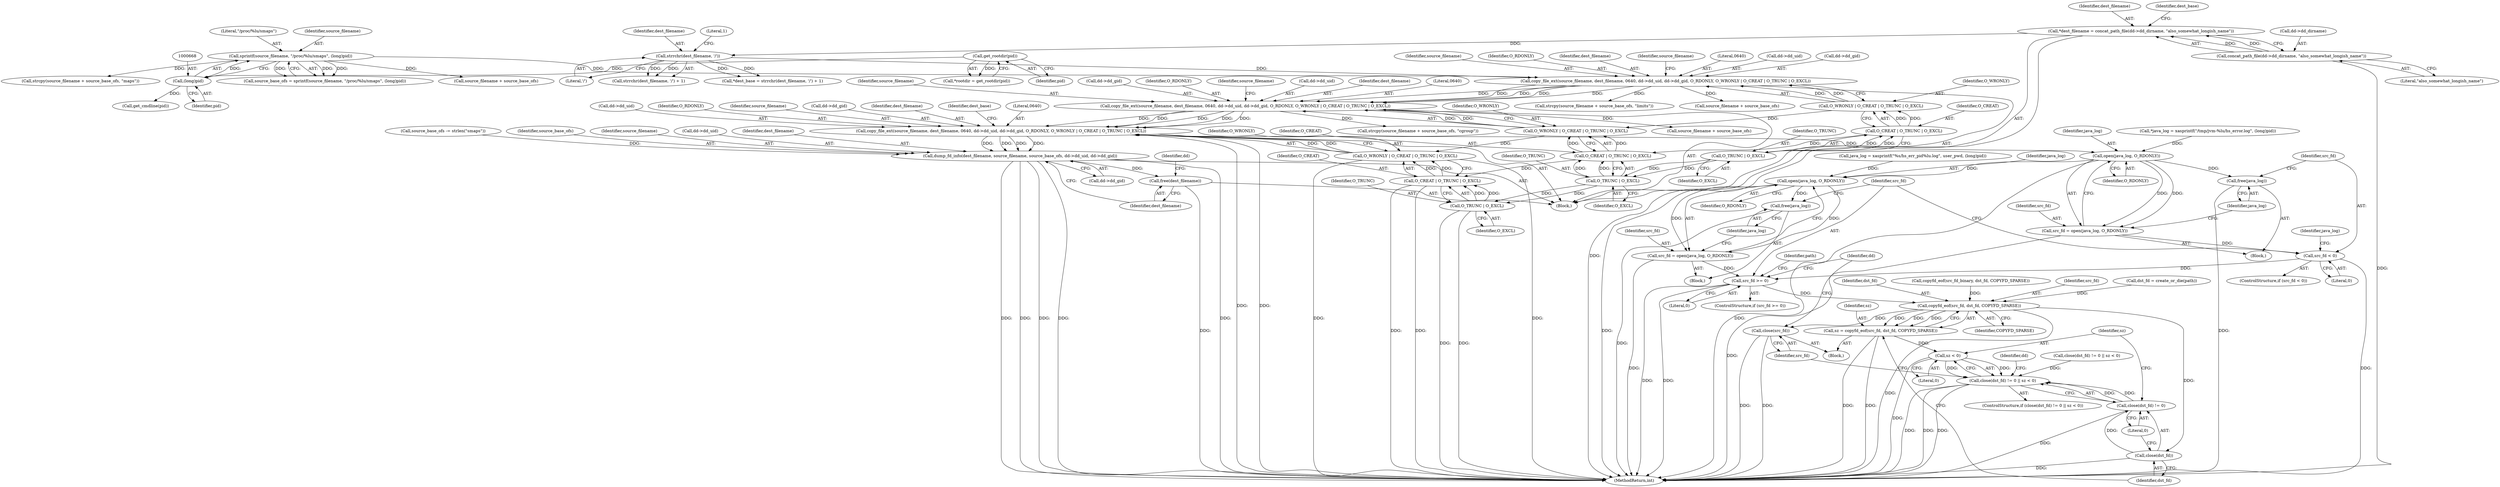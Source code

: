 digraph "0_abrt_8939398b82006ba1fec4ed491339fc075f43fc7c_1@API" {
"1000750" [label="(Call,copy_file_ext(source_filename, dest_filename, 0640, dd->dd_uid, dd->dd_gid, O_RDONLY, O_WRONLY | O_CREAT | O_TRUNC | O_EXCL))"];
"1000724" [label="(Call,copy_file_ext(source_filename, dest_filename, 0640, dd->dd_uid, dd->dd_gid, O_RDONLY, O_WRONLY | O_CREAT | O_TRUNC | O_EXCL))"];
"1000698" [label="(Call,copy_file_ext(source_filename, dest_filename, 0640, dd->dd_uid, dd->dd_gid, O_RDONLY, O_WRONLY | O_CREAT | O_TRUNC | O_EXCL))"];
"1000664" [label="(Call,sprintf(source_filename, \"/proc/%lu/smaps\", (long)pid))"];
"1000667" [label="(Call,(long)pid)"];
"1000654" [label="(Call,get_rootdir(pid))"];
"1000686" [label="(Call,strrchr(dest_filename, '/'))"];
"1000675" [label="(Call,*dest_filename = concat_path_file(dd->dd_dirname, \"also_somewhat_longish_name\"))"];
"1000677" [label="(Call,concat_path_file(dd->dd_dirname, \"also_somewhat_longish_name\"))"];
"1000709" [label="(Call,O_WRONLY | O_CREAT | O_TRUNC | O_EXCL)"];
"1000711" [label="(Call,O_CREAT | O_TRUNC | O_EXCL)"];
"1000713" [label="(Call,O_TRUNC | O_EXCL)"];
"1000735" [label="(Call,O_WRONLY | O_CREAT | O_TRUNC | O_EXCL)"];
"1000737" [label="(Call,O_CREAT | O_TRUNC | O_EXCL)"];
"1000739" [label="(Call,O_TRUNC | O_EXCL)"];
"1000761" [label="(Call,O_WRONLY | O_CREAT | O_TRUNC | O_EXCL)"];
"1000763" [label="(Call,O_CREAT | O_TRUNC | O_EXCL)"];
"1000765" [label="(Call,O_TRUNC | O_EXCL)"];
"1000771" [label="(Call,dump_fd_info(dest_filename, source_filename, source_base_ofs, dd->dd_uid, dd->dd_gid))"];
"1000781" [label="(Call,free(dest_filename))"];
"1000999" [label="(Call,open(java_log, O_RDONLY))"];
"1000997" [label="(Call,src_fd = open(java_log, O_RDONLY))"];
"1001005" [label="(Call,src_fd < 0)"];
"1001025" [label="(Call,src_fd >= 0)"];
"1001042" [label="(Call,copyfd_eof(src_fd, dst_fd, COPYFD_SPARSE))"];
"1001040" [label="(Call,sz = copyfd_eof(src_fd, dst_fd, COPYFD_SPARSE))"];
"1001052" [label="(Call,sz < 0)"];
"1001047" [label="(Call,close(dst_fd) != 0 || sz < 0)"];
"1001049" [label="(Call,close(dst_fd))"];
"1001048" [label="(Call,close(dst_fd) != 0)"];
"1001061" [label="(Call,close(src_fd))"];
"1001002" [label="(Call,free(java_log))"];
"1001019" [label="(Call,open(java_log, O_RDONLY))"];
"1001017" [label="(Call,src_fd = open(java_log, O_RDONLY))"];
"1001022" [label="(Call,free(java_log))"];
"1001051" [label="(Literal,0)"];
"1001228" [label="(MethodReturn,int)"];
"1001007" [label="(Literal,0)"];
"1000765" [label="(Call,O_TRUNC | O_EXCL)"];
"1000683" [label="(Call,*dest_base = strrchr(dest_filename, '/') + 1)"];
"1000650" [label="(Block,)"];
"1001024" [label="(ControlStructure,if (src_fd >= 0))"];
"1001028" [label="(Block,)"];
"1001026" [label="(Identifier,src_fd)"];
"1001018" [label="(Identifier,src_fd)"];
"1001053" [label="(Identifier,sz)"];
"1001049" [label="(Call,close(dst_fd))"];
"1000750" [label="(Call,copy_file_ext(source_filename, dest_filename, 0640, dd->dd_uid, dd->dd_gid, O_RDONLY, O_WRONLY | O_CREAT | O_TRUNC | O_EXCL))"];
"1001009" [label="(Call,java_log = xasprintf(\"%s/hs_err_pid%lu.log\", user_pwd, (long)pid))"];
"1000757" [label="(Call,dd->dd_gid)"];
"1001008" [label="(Block,)"];
"1000740" [label="(Identifier,O_TRUNC)"];
"1000726" [label="(Identifier,dest_filename)"];
"1001005" [label="(Call,src_fd < 0)"];
"1000699" [label="(Identifier,source_filename)"];
"1001025" [label="(Call,src_fd >= 0)"];
"1000752" [label="(Identifier,dest_filename)"];
"1000742" [label="(Call,strcpy(source_filename + source_base_ofs, \"cgroup\"))"];
"1000708" [label="(Identifier,O_RDONLY)"];
"1001002" [label="(Call,free(java_log))"];
"1001017" [label="(Call,src_fd = open(java_log, O_RDONLY))"];
"1000739" [label="(Call,O_TRUNC | O_EXCL)"];
"1001027" [label="(Literal,0)"];
"1001041" [label="(Identifier,sz)"];
"1000998" [label="(Identifier,src_fd)"];
"1000678" [label="(Call,dd->dd_dirname)"];
"1000686" [label="(Call,strrchr(dest_filename, '/'))"];
"1000772" [label="(Identifier,dest_filename)"];
"1001050" [label="(Identifier,dst_fd)"];
"1001042" [label="(Call,copyfd_eof(src_fd, dst_fd, COPYFD_SPARSE))"];
"1001020" [label="(Identifier,java_log)"];
"1001023" [label="(Identifier,java_log)"];
"1000666" [label="(Literal,\"/proc/%lu/smaps\")"];
"1000710" [label="(Identifier,O_WRONLY)"];
"1000655" [label="(Identifier,pid)"];
"1001044" [label="(Identifier,dst_fd)"];
"1001001" [label="(Identifier,O_RDONLY)"];
"1000691" [label="(Call,source_filename + source_base_ofs)"];
"1000762" [label="(Identifier,O_WRONLY)"];
"1001000" [label="(Identifier,java_log)"];
"1001064" [label="(Identifier,dd)"];
"1000754" [label="(Call,dd->dd_uid)"];
"1000676" [label="(Identifier,dest_filename)"];
"1001031" [label="(Identifier,path)"];
"1000688" [label="(Literal,'/')"];
"1000899" [label="(Call,close(dst_fd) != 0 || sz < 0)"];
"1001004" [label="(ControlStructure,if (src_fd < 0))"];
"1001048" [label="(Call,close(dst_fd) != 0)"];
"1000690" [label="(Call,strcpy(source_filename + source_base_ofs, \"maps\"))"];
"1000667" [label="(Call,(long)pid)"];
"1000670" [label="(Call,source_base_ofs -= strlen(\"smaps\"))"];
"1000652" [label="(Call,*rootdir = get_rootdir(pid))"];
"1000761" [label="(Call,O_WRONLY | O_CREAT | O_TRUNC | O_EXCL)"];
"1000711" [label="(Call,O_CREAT | O_TRUNC | O_EXCL)"];
"1000700" [label="(Identifier,dest_filename)"];
"1000662" [label="(Call,source_base_ofs = sprintf(source_filename, \"/proc/%lu/smaps\", (long)pid))"];
"1001045" [label="(Identifier,COPYFD_SPARSE)"];
"1000727" [label="(Literal,0640)"];
"1001047" [label="(Call,close(dst_fd) != 0 || sz < 0)"];
"1000664" [label="(Call,sprintf(source_filename, \"/proc/%lu/smaps\", (long)pid))"];
"1000718" [label="(Identifier,source_filename)"];
"1000889" [label="(Call,copyfd_eof(src_fd_binary, dst_fd, COPYFD_SPARSE))"];
"1000689" [label="(Literal,1)"];
"1000714" [label="(Identifier,O_TRUNC)"];
"1001019" [label="(Call,open(java_log, O_RDONLY))"];
"1001062" [label="(Identifier,src_fd)"];
"1000669" [label="(Identifier,pid)"];
"1000741" [label="(Identifier,O_EXCL)"];
"1000769" [label="(Identifier,dest_base)"];
"1000771" [label="(Call,dump_fd_info(dest_filename, source_filename, source_base_ofs, dd->dd_uid, dd->dd_gid))"];
"1000685" [label="(Call,strrchr(dest_filename, '/') + 1)"];
"1000735" [label="(Call,O_WRONLY | O_CREAT | O_TRUNC | O_EXCL)"];
"1000753" [label="(Literal,0640)"];
"1000712" [label="(Identifier,O_CREAT)"];
"1000774" [label="(Identifier,source_base_ofs)"];
"1000989" [label="(Call,*java_log = xasprintf(\"/tmp/jvm-%lu/hs_error.log\", (long)pid))"];
"1000766" [label="(Identifier,O_TRUNC)"];
"1001061" [label="(Call,close(src_fd))"];
"1001057" [label="(Identifier,dd)"];
"1000767" [label="(Identifier,O_EXCL)"];
"1000782" [label="(Identifier,dest_filename)"];
"1000715" [label="(Identifier,O_EXCL)"];
"1001010" [label="(Identifier,java_log)"];
"1000675" [label="(Call,*dest_filename = concat_path_file(dd->dd_dirname, \"also_somewhat_longish_name\"))"];
"1001022" [label="(Call,free(java_log))"];
"1001043" [label="(Identifier,src_fd)"];
"1000738" [label="(Identifier,O_CREAT)"];
"1000764" [label="(Identifier,O_CREAT)"];
"1000698" [label="(Call,copy_file_ext(source_filename, dest_filename, 0640, dd->dd_uid, dd->dd_gid, O_RDONLY, O_WRONLY | O_CREAT | O_TRUNC | O_EXCL))"];
"1000665" [label="(Identifier,source_filename)"];
"1000725" [label="(Identifier,source_filename)"];
"1001040" [label="(Call,sz = copyfd_eof(src_fd, dst_fd, COPYFD_SPARSE))"];
"1000713" [label="(Call,O_TRUNC | O_EXCL)"];
"1000677" [label="(Call,concat_path_file(dd->dd_dirname, \"also_somewhat_longish_name\"))"];
"1001054" [label="(Literal,0)"];
"1000654" [label="(Call,get_rootdir(pid))"];
"1000841" [label="(Call,get_cmdline(pid))"];
"1000763" [label="(Call,O_CREAT | O_TRUNC | O_EXCL)"];
"1000781" [label="(Call,free(dest_filename))"];
"1000743" [label="(Call,source_filename + source_base_ofs)"];
"1000701" [label="(Literal,0640)"];
"1000717" [label="(Call,source_filename + source_base_ofs)"];
"1000681" [label="(Literal,\"also_somewhat_longish_name\")"];
"1001046" [label="(ControlStructure,if (close(dst_fd) != 0 || sz < 0))"];
"1000716" [label="(Call,strcpy(source_filename + source_base_ofs, \"limits\"))"];
"1000684" [label="(Identifier,dest_base)"];
"1000760" [label="(Identifier,O_RDONLY)"];
"1000773" [label="(Identifier,source_filename)"];
"1001006" [label="(Identifier,src_fd)"];
"1000734" [label="(Identifier,O_RDONLY)"];
"1000784" [label="(Identifier,dd)"];
"1000702" [label="(Call,dd->dd_uid)"];
"1000737" [label="(Call,O_CREAT | O_TRUNC | O_EXCL)"];
"1000731" [label="(Call,dd->dd_gid)"];
"1000744" [label="(Identifier,source_filename)"];
"1000736" [label="(Identifier,O_WRONLY)"];
"1000778" [label="(Call,dd->dd_gid)"];
"1001052" [label="(Call,sz < 0)"];
"1001035" [label="(Call,dst_fd = create_or_die(path))"];
"1000724" [label="(Call,copy_file_ext(source_filename, dest_filename, 0640, dd->dd_uid, dd->dd_gid, O_RDONLY, O_WRONLY | O_CREAT | O_TRUNC | O_EXCL))"];
"1000999" [label="(Call,open(java_log, O_RDONLY))"];
"1000751" [label="(Identifier,source_filename)"];
"1000775" [label="(Call,dd->dd_uid)"];
"1000705" [label="(Call,dd->dd_gid)"];
"1000709" [label="(Call,O_WRONLY | O_CREAT | O_TRUNC | O_EXCL)"];
"1000728" [label="(Call,dd->dd_uid)"];
"1000997" [label="(Call,src_fd = open(java_log, O_RDONLY))"];
"1001003" [label="(Identifier,java_log)"];
"1001021" [label="(Identifier,O_RDONLY)"];
"1000687" [label="(Identifier,dest_filename)"];
"1000987" [label="(Block,)"];
"1000750" -> "1000650"  [label="AST: "];
"1000750" -> "1000761"  [label="CFG: "];
"1000751" -> "1000750"  [label="AST: "];
"1000752" -> "1000750"  [label="AST: "];
"1000753" -> "1000750"  [label="AST: "];
"1000754" -> "1000750"  [label="AST: "];
"1000757" -> "1000750"  [label="AST: "];
"1000760" -> "1000750"  [label="AST: "];
"1000761" -> "1000750"  [label="AST: "];
"1000769" -> "1000750"  [label="CFG: "];
"1000750" -> "1001228"  [label="DDG: "];
"1000750" -> "1001228"  [label="DDG: "];
"1000724" -> "1000750"  [label="DDG: "];
"1000724" -> "1000750"  [label="DDG: "];
"1000724" -> "1000750"  [label="DDG: "];
"1000724" -> "1000750"  [label="DDG: "];
"1000724" -> "1000750"  [label="DDG: "];
"1000761" -> "1000750"  [label="DDG: "];
"1000761" -> "1000750"  [label="DDG: "];
"1000750" -> "1000771"  [label="DDG: "];
"1000750" -> "1000771"  [label="DDG: "];
"1000750" -> "1000771"  [label="DDG: "];
"1000750" -> "1000771"  [label="DDG: "];
"1000750" -> "1000999"  [label="DDG: "];
"1000724" -> "1000650"  [label="AST: "];
"1000724" -> "1000735"  [label="CFG: "];
"1000725" -> "1000724"  [label="AST: "];
"1000726" -> "1000724"  [label="AST: "];
"1000727" -> "1000724"  [label="AST: "];
"1000728" -> "1000724"  [label="AST: "];
"1000731" -> "1000724"  [label="AST: "];
"1000734" -> "1000724"  [label="AST: "];
"1000735" -> "1000724"  [label="AST: "];
"1000744" -> "1000724"  [label="CFG: "];
"1000698" -> "1000724"  [label="DDG: "];
"1000698" -> "1000724"  [label="DDG: "];
"1000698" -> "1000724"  [label="DDG: "];
"1000698" -> "1000724"  [label="DDG: "];
"1000698" -> "1000724"  [label="DDG: "];
"1000735" -> "1000724"  [label="DDG: "];
"1000735" -> "1000724"  [label="DDG: "];
"1000724" -> "1000742"  [label="DDG: "];
"1000724" -> "1000743"  [label="DDG: "];
"1000698" -> "1000650"  [label="AST: "];
"1000698" -> "1000709"  [label="CFG: "];
"1000699" -> "1000698"  [label="AST: "];
"1000700" -> "1000698"  [label="AST: "];
"1000701" -> "1000698"  [label="AST: "];
"1000702" -> "1000698"  [label="AST: "];
"1000705" -> "1000698"  [label="AST: "];
"1000708" -> "1000698"  [label="AST: "];
"1000709" -> "1000698"  [label="AST: "];
"1000718" -> "1000698"  [label="CFG: "];
"1000664" -> "1000698"  [label="DDG: "];
"1000686" -> "1000698"  [label="DDG: "];
"1000709" -> "1000698"  [label="DDG: "];
"1000709" -> "1000698"  [label="DDG: "];
"1000698" -> "1000716"  [label="DDG: "];
"1000698" -> "1000717"  [label="DDG: "];
"1000664" -> "1000662"  [label="AST: "];
"1000664" -> "1000667"  [label="CFG: "];
"1000665" -> "1000664"  [label="AST: "];
"1000666" -> "1000664"  [label="AST: "];
"1000667" -> "1000664"  [label="AST: "];
"1000662" -> "1000664"  [label="CFG: "];
"1000664" -> "1000662"  [label="DDG: "];
"1000664" -> "1000662"  [label="DDG: "];
"1000664" -> "1000662"  [label="DDG: "];
"1000667" -> "1000664"  [label="DDG: "];
"1000664" -> "1000690"  [label="DDG: "];
"1000664" -> "1000691"  [label="DDG: "];
"1000667" -> "1000669"  [label="CFG: "];
"1000668" -> "1000667"  [label="AST: "];
"1000669" -> "1000667"  [label="AST: "];
"1000654" -> "1000667"  [label="DDG: "];
"1000667" -> "1000841"  [label="DDG: "];
"1000654" -> "1000652"  [label="AST: "];
"1000654" -> "1000655"  [label="CFG: "];
"1000655" -> "1000654"  [label="AST: "];
"1000652" -> "1000654"  [label="CFG: "];
"1000654" -> "1000652"  [label="DDG: "];
"1000686" -> "1000685"  [label="AST: "];
"1000686" -> "1000688"  [label="CFG: "];
"1000687" -> "1000686"  [label="AST: "];
"1000688" -> "1000686"  [label="AST: "];
"1000689" -> "1000686"  [label="CFG: "];
"1000686" -> "1000683"  [label="DDG: "];
"1000686" -> "1000683"  [label="DDG: "];
"1000686" -> "1000685"  [label="DDG: "];
"1000686" -> "1000685"  [label="DDG: "];
"1000675" -> "1000686"  [label="DDG: "];
"1000675" -> "1000650"  [label="AST: "];
"1000675" -> "1000677"  [label="CFG: "];
"1000676" -> "1000675"  [label="AST: "];
"1000677" -> "1000675"  [label="AST: "];
"1000684" -> "1000675"  [label="CFG: "];
"1000675" -> "1001228"  [label="DDG: "];
"1000677" -> "1000675"  [label="DDG: "];
"1000677" -> "1000675"  [label="DDG: "];
"1000677" -> "1000681"  [label="CFG: "];
"1000678" -> "1000677"  [label="AST: "];
"1000681" -> "1000677"  [label="AST: "];
"1000677" -> "1001228"  [label="DDG: "];
"1000709" -> "1000711"  [label="CFG: "];
"1000710" -> "1000709"  [label="AST: "];
"1000711" -> "1000709"  [label="AST: "];
"1000711" -> "1000709"  [label="DDG: "];
"1000711" -> "1000709"  [label="DDG: "];
"1000709" -> "1000735"  [label="DDG: "];
"1000711" -> "1000713"  [label="CFG: "];
"1000712" -> "1000711"  [label="AST: "];
"1000713" -> "1000711"  [label="AST: "];
"1000713" -> "1000711"  [label="DDG: "];
"1000713" -> "1000711"  [label="DDG: "];
"1000711" -> "1000737"  [label="DDG: "];
"1000713" -> "1000715"  [label="CFG: "];
"1000714" -> "1000713"  [label="AST: "];
"1000715" -> "1000713"  [label="AST: "];
"1000713" -> "1000739"  [label="DDG: "];
"1000713" -> "1000739"  [label="DDG: "];
"1000735" -> "1000737"  [label="CFG: "];
"1000736" -> "1000735"  [label="AST: "];
"1000737" -> "1000735"  [label="AST: "];
"1000737" -> "1000735"  [label="DDG: "];
"1000737" -> "1000735"  [label="DDG: "];
"1000735" -> "1000761"  [label="DDG: "];
"1000737" -> "1000739"  [label="CFG: "];
"1000738" -> "1000737"  [label="AST: "];
"1000739" -> "1000737"  [label="AST: "];
"1000739" -> "1000737"  [label="DDG: "];
"1000739" -> "1000737"  [label="DDG: "];
"1000737" -> "1000763"  [label="DDG: "];
"1000739" -> "1000741"  [label="CFG: "];
"1000740" -> "1000739"  [label="AST: "];
"1000741" -> "1000739"  [label="AST: "];
"1000739" -> "1000765"  [label="DDG: "];
"1000739" -> "1000765"  [label="DDG: "];
"1000761" -> "1000763"  [label="CFG: "];
"1000762" -> "1000761"  [label="AST: "];
"1000763" -> "1000761"  [label="AST: "];
"1000761" -> "1001228"  [label="DDG: "];
"1000761" -> "1001228"  [label="DDG: "];
"1000763" -> "1000761"  [label="DDG: "];
"1000763" -> "1000761"  [label="DDG: "];
"1000763" -> "1000765"  [label="CFG: "];
"1000764" -> "1000763"  [label="AST: "];
"1000765" -> "1000763"  [label="AST: "];
"1000763" -> "1001228"  [label="DDG: "];
"1000763" -> "1001228"  [label="DDG: "];
"1000765" -> "1000763"  [label="DDG: "];
"1000765" -> "1000763"  [label="DDG: "];
"1000765" -> "1000767"  [label="CFG: "];
"1000766" -> "1000765"  [label="AST: "];
"1000767" -> "1000765"  [label="AST: "];
"1000765" -> "1001228"  [label="DDG: "];
"1000765" -> "1001228"  [label="DDG: "];
"1000771" -> "1000650"  [label="AST: "];
"1000771" -> "1000778"  [label="CFG: "];
"1000772" -> "1000771"  [label="AST: "];
"1000773" -> "1000771"  [label="AST: "];
"1000774" -> "1000771"  [label="AST: "];
"1000775" -> "1000771"  [label="AST: "];
"1000778" -> "1000771"  [label="AST: "];
"1000782" -> "1000771"  [label="CFG: "];
"1000771" -> "1001228"  [label="DDG: "];
"1000771" -> "1001228"  [label="DDG: "];
"1000771" -> "1001228"  [label="DDG: "];
"1000771" -> "1001228"  [label="DDG: "];
"1000771" -> "1001228"  [label="DDG: "];
"1000670" -> "1000771"  [label="DDG: "];
"1000771" -> "1000781"  [label="DDG: "];
"1000781" -> "1000650"  [label="AST: "];
"1000781" -> "1000782"  [label="CFG: "];
"1000782" -> "1000781"  [label="AST: "];
"1000784" -> "1000781"  [label="CFG: "];
"1000781" -> "1001228"  [label="DDG: "];
"1000999" -> "1000997"  [label="AST: "];
"1000999" -> "1001001"  [label="CFG: "];
"1001000" -> "1000999"  [label="AST: "];
"1001001" -> "1000999"  [label="AST: "];
"1000997" -> "1000999"  [label="CFG: "];
"1000999" -> "1001228"  [label="DDG: "];
"1000999" -> "1000997"  [label="DDG: "];
"1000999" -> "1000997"  [label="DDG: "];
"1000989" -> "1000999"  [label="DDG: "];
"1000999" -> "1001002"  [label="DDG: "];
"1000999" -> "1001019"  [label="DDG: "];
"1000997" -> "1000987"  [label="AST: "];
"1000998" -> "1000997"  [label="AST: "];
"1001003" -> "1000997"  [label="CFG: "];
"1000997" -> "1001228"  [label="DDG: "];
"1000997" -> "1001005"  [label="DDG: "];
"1001005" -> "1001004"  [label="AST: "];
"1001005" -> "1001007"  [label="CFG: "];
"1001006" -> "1001005"  [label="AST: "];
"1001007" -> "1001005"  [label="AST: "];
"1001010" -> "1001005"  [label="CFG: "];
"1001026" -> "1001005"  [label="CFG: "];
"1001005" -> "1001228"  [label="DDG: "];
"1001005" -> "1001025"  [label="DDG: "];
"1001025" -> "1001024"  [label="AST: "];
"1001025" -> "1001027"  [label="CFG: "];
"1001026" -> "1001025"  [label="AST: "];
"1001027" -> "1001025"  [label="AST: "];
"1001031" -> "1001025"  [label="CFG: "];
"1001064" -> "1001025"  [label="CFG: "];
"1001025" -> "1001228"  [label="DDG: "];
"1001025" -> "1001228"  [label="DDG: "];
"1001017" -> "1001025"  [label="DDG: "];
"1001025" -> "1001042"  [label="DDG: "];
"1001042" -> "1001040"  [label="AST: "];
"1001042" -> "1001045"  [label="CFG: "];
"1001043" -> "1001042"  [label="AST: "];
"1001044" -> "1001042"  [label="AST: "];
"1001045" -> "1001042"  [label="AST: "];
"1001040" -> "1001042"  [label="CFG: "];
"1001042" -> "1001228"  [label="DDG: "];
"1001042" -> "1001040"  [label="DDG: "];
"1001042" -> "1001040"  [label="DDG: "];
"1001042" -> "1001040"  [label="DDG: "];
"1001035" -> "1001042"  [label="DDG: "];
"1000889" -> "1001042"  [label="DDG: "];
"1001042" -> "1001049"  [label="DDG: "];
"1001042" -> "1001061"  [label="DDG: "];
"1001040" -> "1001028"  [label="AST: "];
"1001041" -> "1001040"  [label="AST: "];
"1001050" -> "1001040"  [label="CFG: "];
"1001040" -> "1001228"  [label="DDG: "];
"1001040" -> "1001228"  [label="DDG: "];
"1001040" -> "1001052"  [label="DDG: "];
"1001052" -> "1001047"  [label="AST: "];
"1001052" -> "1001054"  [label="CFG: "];
"1001053" -> "1001052"  [label="AST: "];
"1001054" -> "1001052"  [label="AST: "];
"1001047" -> "1001052"  [label="CFG: "];
"1001052" -> "1001228"  [label="DDG: "];
"1001052" -> "1001047"  [label="DDG: "];
"1001052" -> "1001047"  [label="DDG: "];
"1001047" -> "1001046"  [label="AST: "];
"1001047" -> "1001048"  [label="CFG: "];
"1001048" -> "1001047"  [label="AST: "];
"1001057" -> "1001047"  [label="CFG: "];
"1001062" -> "1001047"  [label="CFG: "];
"1001047" -> "1001228"  [label="DDG: "];
"1001047" -> "1001228"  [label="DDG: "];
"1001047" -> "1001228"  [label="DDG: "];
"1001048" -> "1001047"  [label="DDG: "];
"1001048" -> "1001047"  [label="DDG: "];
"1000899" -> "1001047"  [label="DDG: "];
"1001049" -> "1001048"  [label="AST: "];
"1001049" -> "1001050"  [label="CFG: "];
"1001050" -> "1001049"  [label="AST: "];
"1001051" -> "1001049"  [label="CFG: "];
"1001049" -> "1001228"  [label="DDG: "];
"1001049" -> "1001048"  [label="DDG: "];
"1001048" -> "1001051"  [label="CFG: "];
"1001051" -> "1001048"  [label="AST: "];
"1001053" -> "1001048"  [label="CFG: "];
"1001048" -> "1001228"  [label="DDG: "];
"1001061" -> "1001028"  [label="AST: "];
"1001061" -> "1001062"  [label="CFG: "];
"1001062" -> "1001061"  [label="AST: "];
"1001064" -> "1001061"  [label="CFG: "];
"1001061" -> "1001228"  [label="DDG: "];
"1001061" -> "1001228"  [label="DDG: "];
"1001002" -> "1000987"  [label="AST: "];
"1001002" -> "1001003"  [label="CFG: "];
"1001003" -> "1001002"  [label="AST: "];
"1001006" -> "1001002"  [label="CFG: "];
"1001002" -> "1001228"  [label="DDG: "];
"1001019" -> "1001017"  [label="AST: "];
"1001019" -> "1001021"  [label="CFG: "];
"1001020" -> "1001019"  [label="AST: "];
"1001021" -> "1001019"  [label="AST: "];
"1001017" -> "1001019"  [label="CFG: "];
"1001019" -> "1001228"  [label="DDG: "];
"1001019" -> "1001017"  [label="DDG: "];
"1001019" -> "1001017"  [label="DDG: "];
"1001009" -> "1001019"  [label="DDG: "];
"1001019" -> "1001022"  [label="DDG: "];
"1001017" -> "1001008"  [label="AST: "];
"1001018" -> "1001017"  [label="AST: "];
"1001023" -> "1001017"  [label="CFG: "];
"1001017" -> "1001228"  [label="DDG: "];
"1001022" -> "1001008"  [label="AST: "];
"1001022" -> "1001023"  [label="CFG: "];
"1001023" -> "1001022"  [label="AST: "];
"1001026" -> "1001022"  [label="CFG: "];
"1001022" -> "1001228"  [label="DDG: "];
}

